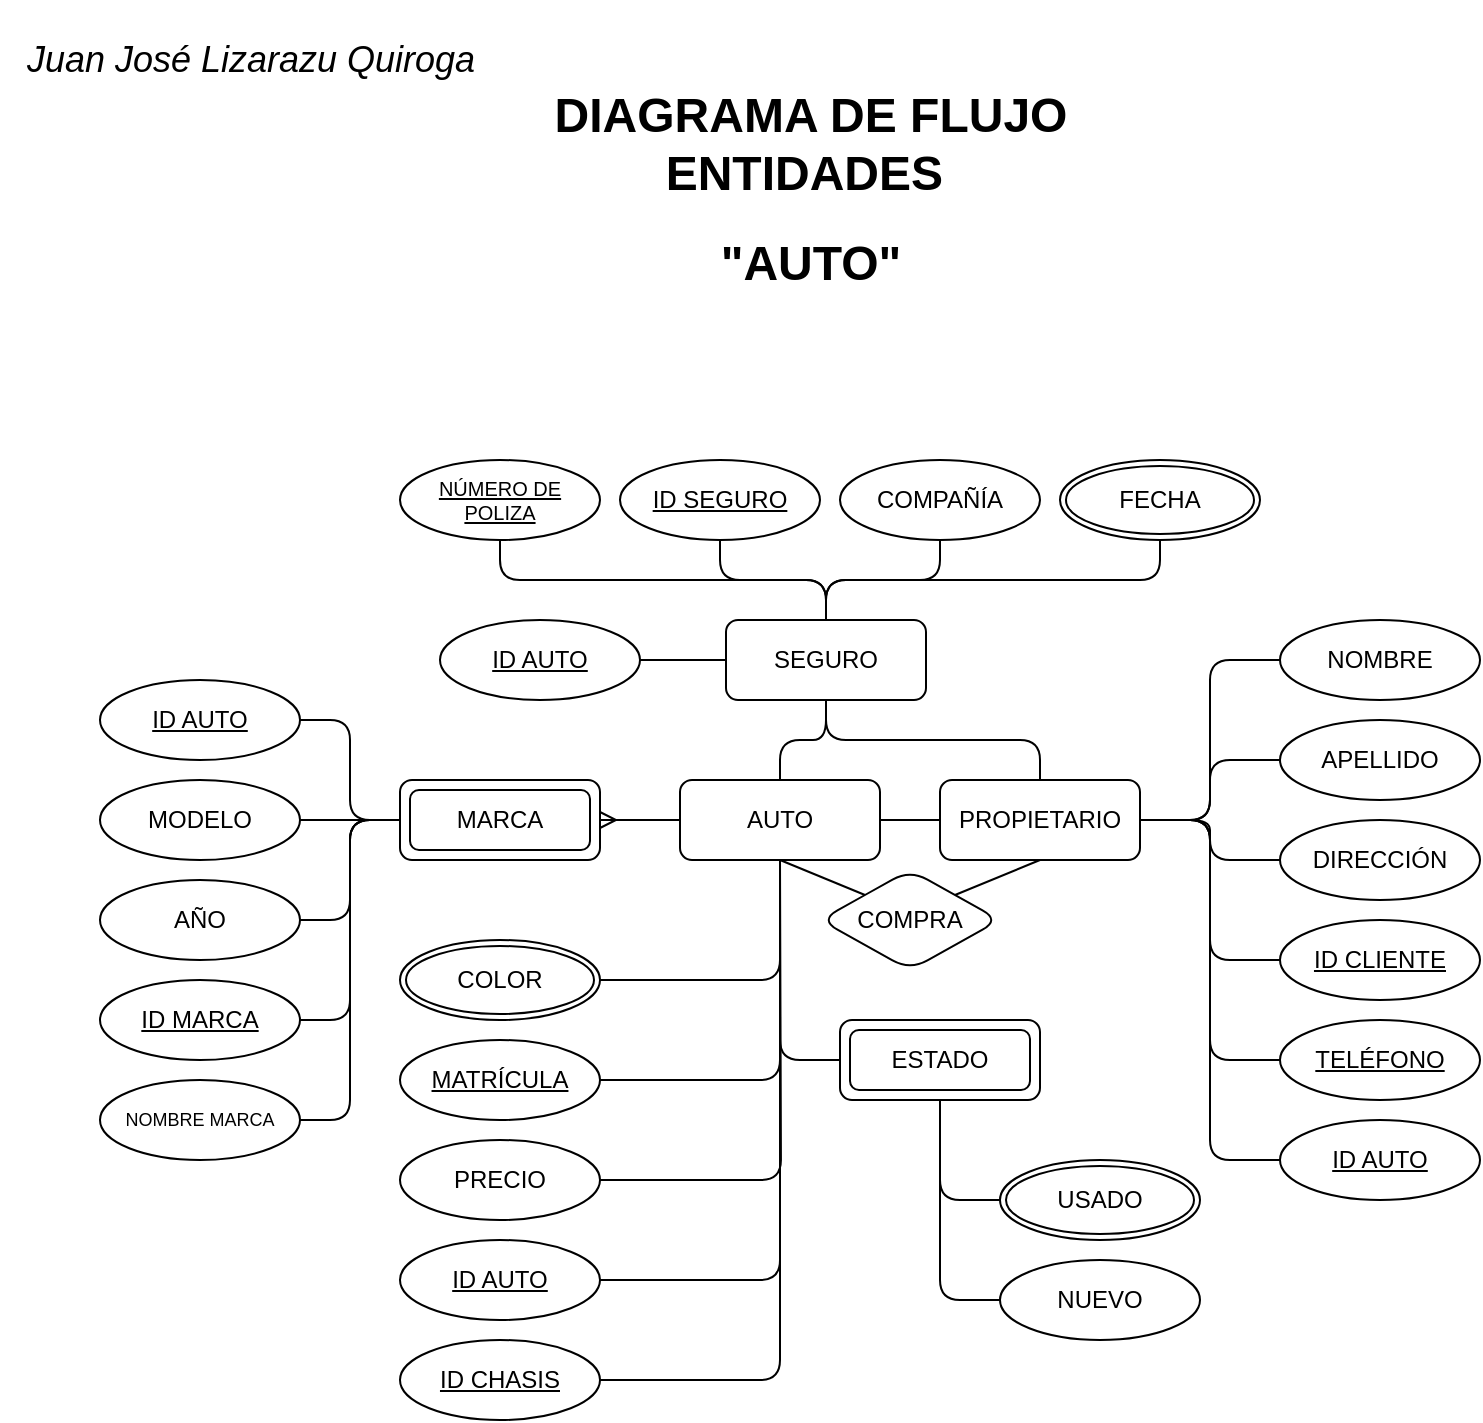 <mxfile version="24.6.4" type="device">
  <diagram id="R2lEEEUBdFMjLlhIrx00" name="Page-1">
    <mxGraphModel dx="1134" dy="799" grid="1" gridSize="10" guides="1" tooltips="1" connect="1" arrows="1" fold="1" page="1" pageScale="1" pageWidth="850" pageHeight="1100" background="none" math="0" shadow="0" extFonts="Permanent Marker^https://fonts.googleapis.com/css?family=Permanent+Marker">
      <root>
        <mxCell id="0" />
        <mxCell id="1" parent="0" />
        <mxCell id="uHuHp3nA_jXWI_jN8eQP-3" style="edgeStyle=orthogonalEdgeStyle;rounded=1;orthogonalLoop=1;jettySize=auto;html=1;exitX=1;exitY=0.5;exitDx=0;exitDy=0;entryX=0;entryY=0.5;entryDx=0;entryDy=0;strokeColor=default;endArrow=none;endFill=0;" edge="1" parent="1" source="uHuHp3nA_jXWI_jN8eQP-1" target="uHuHp3nA_jXWI_jN8eQP-2">
          <mxGeometry relative="1" as="geometry" />
        </mxCell>
        <mxCell id="uHuHp3nA_jXWI_jN8eQP-20" style="edgeStyle=orthogonalEdgeStyle;rounded=1;orthogonalLoop=1;jettySize=auto;html=1;exitX=0;exitY=0.5;exitDx=0;exitDy=0;entryX=1;entryY=0.5;entryDx=0;entryDy=0;endArrow=ERmany;endFill=0;" edge="1" parent="1" source="uHuHp3nA_jXWI_jN8eQP-1" target="uHuHp3nA_jXWI_jN8eQP-58">
          <mxGeometry relative="1" as="geometry">
            <mxPoint x="320.0" y="420" as="targetPoint" />
          </mxGeometry>
        </mxCell>
        <mxCell id="uHuHp3nA_jXWI_jN8eQP-41" style="edgeStyle=orthogonalEdgeStyle;rounded=1;orthogonalLoop=1;jettySize=auto;html=1;exitX=0.5;exitY=0;exitDx=0;exitDy=0;entryX=0.5;entryY=1;entryDx=0;entryDy=0;endArrow=none;endFill=0;" edge="1" parent="1" source="uHuHp3nA_jXWI_jN8eQP-1" target="uHuHp3nA_jXWI_jN8eQP-38">
          <mxGeometry relative="1" as="geometry" />
        </mxCell>
        <mxCell id="uHuHp3nA_jXWI_jN8eQP-1" value="AUTO" style="whiteSpace=wrap;html=1;align=center;rounded=1;" vertex="1" parent="1">
          <mxGeometry x="360" y="400" width="100" height="40" as="geometry" />
        </mxCell>
        <mxCell id="uHuHp3nA_jXWI_jN8eQP-39" style="edgeStyle=orthogonalEdgeStyle;rounded=1;orthogonalLoop=1;jettySize=auto;html=1;exitX=0.5;exitY=0;exitDx=0;exitDy=0;entryX=0.5;entryY=1;entryDx=0;entryDy=0;endArrow=none;endFill=0;" edge="1" parent="1" source="uHuHp3nA_jXWI_jN8eQP-2" target="uHuHp3nA_jXWI_jN8eQP-38">
          <mxGeometry relative="1" as="geometry" />
        </mxCell>
        <mxCell id="uHuHp3nA_jXWI_jN8eQP-2" value="PROPIETARIO" style="whiteSpace=wrap;html=1;align=center;rounded=1;" vertex="1" parent="1">
          <mxGeometry x="490" y="400" width="100" height="40" as="geometry" />
        </mxCell>
        <mxCell id="uHuHp3nA_jXWI_jN8eQP-9" value="" style="edgeStyle=orthogonalEdgeStyle;rounded=1;orthogonalLoop=1;jettySize=auto;html=1;entryX=0.5;entryY=1;entryDx=0;entryDy=0;endArrow=none;endFill=0;exitX=1;exitY=0.5;exitDx=0;exitDy=0;" edge="1" parent="1" source="uHuHp3nA_jXWI_jN8eQP-57" target="uHuHp3nA_jXWI_jN8eQP-1">
          <mxGeometry relative="1" as="geometry">
            <mxPoint x="320.0" y="500" as="sourcePoint" />
            <mxPoint x="410" y="500" as="targetPoint" />
          </mxGeometry>
        </mxCell>
        <mxCell id="uHuHp3nA_jXWI_jN8eQP-11" style="edgeStyle=orthogonalEdgeStyle;rounded=1;orthogonalLoop=1;jettySize=auto;html=1;entryX=0.5;entryY=1;entryDx=0;entryDy=0;endArrow=none;endFill=0;" edge="1" parent="1" source="uHuHp3nA_jXWI_jN8eQP-10" target="uHuHp3nA_jXWI_jN8eQP-1">
          <mxGeometry relative="1" as="geometry" />
        </mxCell>
        <mxCell id="uHuHp3nA_jXWI_jN8eQP-10" value="MATRÍCULA" style="ellipse;whiteSpace=wrap;html=1;align=center;fontStyle=4;rounded=1;" vertex="1" parent="1">
          <mxGeometry x="220" y="530" width="100" height="40" as="geometry" />
        </mxCell>
        <mxCell id="uHuHp3nA_jXWI_jN8eQP-25" style="edgeStyle=orthogonalEdgeStyle;rounded=1;orthogonalLoop=1;jettySize=auto;html=1;exitX=1;exitY=0.5;exitDx=0;exitDy=0;endArrow=none;endFill=0;" edge="1" parent="1" source="uHuHp3nA_jXWI_jN8eQP-12">
          <mxGeometry relative="1" as="geometry">
            <mxPoint x="410" y="440" as="targetPoint" />
          </mxGeometry>
        </mxCell>
        <mxCell id="uHuHp3nA_jXWI_jN8eQP-12" value="PRECIO" style="ellipse;whiteSpace=wrap;html=1;align=center;rounded=1;" vertex="1" parent="1">
          <mxGeometry x="220" y="580" width="100" height="40" as="geometry" />
        </mxCell>
        <mxCell id="uHuHp3nA_jXWI_jN8eQP-16" style="edgeStyle=orthogonalEdgeStyle;rounded=1;orthogonalLoop=1;jettySize=auto;html=1;exitX=1;exitY=0.5;exitDx=0;exitDy=0;entryX=0;entryY=0.5;entryDx=0;entryDy=0;endArrow=none;endFill=0;" edge="1" parent="1" source="uHuHp3nA_jXWI_jN8eQP-13" target="uHuHp3nA_jXWI_jN8eQP-58">
          <mxGeometry relative="1" as="geometry">
            <mxPoint x="220" y="420" as="targetPoint" />
          </mxGeometry>
        </mxCell>
        <mxCell id="uHuHp3nA_jXWI_jN8eQP-13" value="MODELO" style="ellipse;whiteSpace=wrap;html=1;align=center;rounded=1;" vertex="1" parent="1">
          <mxGeometry x="70" y="400" width="100" height="40" as="geometry" />
        </mxCell>
        <mxCell id="uHuHp3nA_jXWI_jN8eQP-18" style="edgeStyle=orthogonalEdgeStyle;rounded=1;orthogonalLoop=1;jettySize=auto;html=1;exitX=1;exitY=0.5;exitDx=0;exitDy=0;entryX=0;entryY=0.5;entryDx=0;entryDy=0;endArrow=none;endFill=0;" edge="1" parent="1" source="uHuHp3nA_jXWI_jN8eQP-17" target="uHuHp3nA_jXWI_jN8eQP-58">
          <mxGeometry relative="1" as="geometry">
            <mxPoint x="220" y="420" as="targetPoint" />
          </mxGeometry>
        </mxCell>
        <mxCell id="uHuHp3nA_jXWI_jN8eQP-17" value="AÑO" style="ellipse;whiteSpace=wrap;html=1;align=center;rounded=1;" vertex="1" parent="1">
          <mxGeometry x="70" y="450" width="100" height="40" as="geometry" />
        </mxCell>
        <mxCell id="uHuHp3nA_jXWI_jN8eQP-22" style="edgeStyle=orthogonalEdgeStyle;rounded=1;orthogonalLoop=1;jettySize=auto;html=1;exitX=1;exitY=0.5;exitDx=0;exitDy=0;entryX=0;entryY=0.5;entryDx=0;entryDy=0;endArrow=none;endFill=0;" edge="1" parent="1" source="uHuHp3nA_jXWI_jN8eQP-21" target="uHuHp3nA_jXWI_jN8eQP-58">
          <mxGeometry relative="1" as="geometry">
            <mxPoint x="220" y="420" as="targetPoint" />
          </mxGeometry>
        </mxCell>
        <mxCell id="uHuHp3nA_jXWI_jN8eQP-21" value="ID MARCA" style="ellipse;whiteSpace=wrap;html=1;align=center;fontStyle=4;rounded=1;" vertex="1" parent="1">
          <mxGeometry x="70" y="500" width="100" height="40" as="geometry" />
        </mxCell>
        <mxCell id="uHuHp3nA_jXWI_jN8eQP-23" value="ID AUTO" style="ellipse;whiteSpace=wrap;html=1;align=center;fontStyle=4;rounded=1;" vertex="1" parent="1">
          <mxGeometry x="220" y="630" width="100" height="40" as="geometry" />
        </mxCell>
        <mxCell id="uHuHp3nA_jXWI_jN8eQP-24" value="" style="endArrow=none;html=1;rounded=1;exitX=1;exitY=0.5;exitDx=0;exitDy=0;entryX=0.5;entryY=1;entryDx=0;entryDy=0;" edge="1" parent="1" source="uHuHp3nA_jXWI_jN8eQP-23" target="uHuHp3nA_jXWI_jN8eQP-1">
          <mxGeometry relative="1" as="geometry">
            <mxPoint x="250" y="520" as="sourcePoint" />
            <mxPoint x="410" y="520" as="targetPoint" />
            <Array as="points">
              <mxPoint x="410" y="650" />
            </Array>
          </mxGeometry>
        </mxCell>
        <mxCell id="uHuHp3nA_jXWI_jN8eQP-73" style="edgeStyle=orthogonalEdgeStyle;rounded=1;orthogonalLoop=1;jettySize=auto;html=1;exitX=0;exitY=0.5;exitDx=0;exitDy=0;entryX=1;entryY=0.5;entryDx=0;entryDy=0;endArrow=none;endFill=0;" edge="1" parent="1" source="uHuHp3nA_jXWI_jN8eQP-26" target="uHuHp3nA_jXWI_jN8eQP-2">
          <mxGeometry relative="1" as="geometry" />
        </mxCell>
        <mxCell id="uHuHp3nA_jXWI_jN8eQP-26" value="NOMBRE" style="ellipse;whiteSpace=wrap;html=1;align=center;rounded=1;" vertex="1" parent="1">
          <mxGeometry x="660" y="320" width="100" height="40" as="geometry" />
        </mxCell>
        <mxCell id="uHuHp3nA_jXWI_jN8eQP-76" style="edgeStyle=orthogonalEdgeStyle;rounded=1;orthogonalLoop=1;jettySize=auto;html=1;exitX=0;exitY=0.5;exitDx=0;exitDy=0;entryX=1;entryY=0.5;entryDx=0;entryDy=0;endArrow=none;endFill=0;" edge="1" parent="1" source="uHuHp3nA_jXWI_jN8eQP-27" target="uHuHp3nA_jXWI_jN8eQP-2">
          <mxGeometry relative="1" as="geometry" />
        </mxCell>
        <mxCell id="uHuHp3nA_jXWI_jN8eQP-27" value="DIRECCIÓN" style="ellipse;whiteSpace=wrap;html=1;align=center;rounded=1;" vertex="1" parent="1">
          <mxGeometry x="660" y="420" width="100" height="40" as="geometry" />
        </mxCell>
        <mxCell id="uHuHp3nA_jXWI_jN8eQP-78" style="edgeStyle=orthogonalEdgeStyle;rounded=1;orthogonalLoop=1;jettySize=auto;html=1;exitX=0;exitY=0.5;exitDx=0;exitDy=0;entryX=1;entryY=0.5;entryDx=0;entryDy=0;endArrow=none;endFill=0;" edge="1" parent="1" source="uHuHp3nA_jXWI_jN8eQP-28" target="uHuHp3nA_jXWI_jN8eQP-2">
          <mxGeometry relative="1" as="geometry" />
        </mxCell>
        <mxCell id="uHuHp3nA_jXWI_jN8eQP-28" value="ID CLIENTE" style="ellipse;whiteSpace=wrap;html=1;align=center;fontStyle=4;rounded=1;" vertex="1" parent="1">
          <mxGeometry x="660" y="470" width="100" height="40" as="geometry" />
        </mxCell>
        <mxCell id="uHuHp3nA_jXWI_jN8eQP-79" style="edgeStyle=orthogonalEdgeStyle;rounded=1;orthogonalLoop=1;jettySize=auto;html=1;exitX=0;exitY=0.5;exitDx=0;exitDy=0;entryX=1;entryY=0.5;entryDx=0;entryDy=0;endArrow=none;endFill=0;" edge="1" parent="1" source="uHuHp3nA_jXWI_jN8eQP-29" target="uHuHp3nA_jXWI_jN8eQP-2">
          <mxGeometry relative="1" as="geometry" />
        </mxCell>
        <mxCell id="uHuHp3nA_jXWI_jN8eQP-29" value="TELÉFONO" style="ellipse;whiteSpace=wrap;html=1;align=center;fontStyle=4;rounded=1;" vertex="1" parent="1">
          <mxGeometry x="660" y="520" width="100" height="40" as="geometry" />
        </mxCell>
        <mxCell id="uHuHp3nA_jXWI_jN8eQP-75" style="edgeStyle=orthogonalEdgeStyle;rounded=1;orthogonalLoop=1;jettySize=auto;html=1;exitX=0;exitY=0.5;exitDx=0;exitDy=0;entryX=1;entryY=0.5;entryDx=0;entryDy=0;endArrow=none;endFill=0;" edge="1" parent="1" source="uHuHp3nA_jXWI_jN8eQP-30" target="uHuHp3nA_jXWI_jN8eQP-2">
          <mxGeometry relative="1" as="geometry" />
        </mxCell>
        <mxCell id="uHuHp3nA_jXWI_jN8eQP-30" value="APELLIDO" style="ellipse;whiteSpace=wrap;html=1;align=center;rounded=1;" vertex="1" parent="1">
          <mxGeometry x="660" y="370" width="100" height="40" as="geometry" />
        </mxCell>
        <mxCell id="uHuHp3nA_jXWI_jN8eQP-59" style="edgeStyle=orthogonalEdgeStyle;rounded=1;orthogonalLoop=1;jettySize=auto;html=1;exitX=1;exitY=0.5;exitDx=0;exitDy=0;entryX=0;entryY=0.5;entryDx=0;entryDy=0;endArrow=none;endFill=0;" edge="1" parent="1" source="uHuHp3nA_jXWI_jN8eQP-32" target="uHuHp3nA_jXWI_jN8eQP-58">
          <mxGeometry relative="1" as="geometry" />
        </mxCell>
        <mxCell id="uHuHp3nA_jXWI_jN8eQP-32" value="NOMBRE MARCA" style="ellipse;whiteSpace=wrap;html=1;align=center;fontSize=9;rounded=1;" vertex="1" parent="1">
          <mxGeometry x="70" y="550" width="100" height="40" as="geometry" />
        </mxCell>
        <mxCell id="uHuHp3nA_jXWI_jN8eQP-49" style="edgeStyle=orthogonalEdgeStyle;rounded=1;orthogonalLoop=1;jettySize=auto;html=1;exitX=0.5;exitY=0;exitDx=0;exitDy=0;entryX=0.5;entryY=1;entryDx=0;entryDy=0;endArrow=none;endFill=0;" edge="1" parent="1" source="uHuHp3nA_jXWI_jN8eQP-38" target="uHuHp3nA_jXWI_jN8eQP-45">
          <mxGeometry relative="1" as="geometry" />
        </mxCell>
        <mxCell id="uHuHp3nA_jXWI_jN8eQP-50" style="edgeStyle=orthogonalEdgeStyle;rounded=1;orthogonalLoop=1;jettySize=auto;html=1;exitX=0.5;exitY=0;exitDx=0;exitDy=0;entryX=0.5;entryY=1;entryDx=0;entryDy=0;endArrow=none;endFill=0;" edge="1" parent="1" source="uHuHp3nA_jXWI_jN8eQP-38" target="uHuHp3nA_jXWI_jN8eQP-46">
          <mxGeometry relative="1" as="geometry" />
        </mxCell>
        <mxCell id="uHuHp3nA_jXWI_jN8eQP-51" style="edgeStyle=orthogonalEdgeStyle;rounded=1;orthogonalLoop=1;jettySize=auto;html=1;exitX=0.5;exitY=0;exitDx=0;exitDy=0;entryX=0.5;entryY=1;entryDx=0;entryDy=0;endArrow=none;endFill=0;" edge="1" parent="1" source="uHuHp3nA_jXWI_jN8eQP-38" target="uHuHp3nA_jXWI_jN8eQP-43">
          <mxGeometry relative="1" as="geometry" />
        </mxCell>
        <mxCell id="uHuHp3nA_jXWI_jN8eQP-52" style="edgeStyle=orthogonalEdgeStyle;rounded=1;orthogonalLoop=1;jettySize=auto;html=1;exitX=0.5;exitY=0;exitDx=0;exitDy=0;entryX=0.5;entryY=1;entryDx=0;entryDy=0;endArrow=none;endFill=0;" edge="1" parent="1" source="uHuHp3nA_jXWI_jN8eQP-38" target="uHuHp3nA_jXWI_jN8eQP-44">
          <mxGeometry relative="1" as="geometry" />
        </mxCell>
        <mxCell id="uHuHp3nA_jXWI_jN8eQP-38" value="SEGURO" style="whiteSpace=wrap;html=1;align=center;rounded=1;" vertex="1" parent="1">
          <mxGeometry x="383" y="320" width="100" height="40" as="geometry" />
        </mxCell>
        <mxCell id="uHuHp3nA_jXWI_jN8eQP-43" value="COMPAÑÍA" style="ellipse;whiteSpace=wrap;html=1;align=center;rounded=1;" vertex="1" parent="1">
          <mxGeometry x="440" y="240" width="100" height="40" as="geometry" />
        </mxCell>
        <mxCell id="uHuHp3nA_jXWI_jN8eQP-44" value="FECHA" style="ellipse;shape=doubleEllipse;margin=3;whiteSpace=wrap;html=1;align=center;rounded=1;" vertex="1" parent="1">
          <mxGeometry x="550" y="240" width="100" height="40" as="geometry" />
        </mxCell>
        <mxCell id="uHuHp3nA_jXWI_jN8eQP-45" value="NÚMERO DE POLIZA" style="ellipse;whiteSpace=wrap;html=1;align=center;fontStyle=4;fontSize=10;rounded=1;" vertex="1" parent="1">
          <mxGeometry x="220" y="240" width="100" height="40" as="geometry" />
        </mxCell>
        <mxCell id="uHuHp3nA_jXWI_jN8eQP-46" value="ID SEGURO" style="ellipse;whiteSpace=wrap;html=1;align=center;fontStyle=4;rounded=1;" vertex="1" parent="1">
          <mxGeometry x="330" y="240" width="100" height="40" as="geometry" />
        </mxCell>
        <mxCell id="uHuHp3nA_jXWI_jN8eQP-60" style="edgeStyle=orthogonalEdgeStyle;rounded=1;orthogonalLoop=1;jettySize=auto;html=1;exitX=1;exitY=0.5;exitDx=0;exitDy=0;entryX=0;entryY=0.5;entryDx=0;entryDy=0;endArrow=none;endFill=0;" edge="1" parent="1" source="uHuHp3nA_jXWI_jN8eQP-47" target="uHuHp3nA_jXWI_jN8eQP-58">
          <mxGeometry relative="1" as="geometry" />
        </mxCell>
        <mxCell id="uHuHp3nA_jXWI_jN8eQP-47" value="ID AUTO" style="ellipse;whiteSpace=wrap;html=1;align=center;fontStyle=4;rounded=1;" vertex="1" parent="1">
          <mxGeometry x="70" y="350" width="100" height="40" as="geometry" />
        </mxCell>
        <mxCell id="uHuHp3nA_jXWI_jN8eQP-81" style="edgeStyle=orthogonalEdgeStyle;rounded=1;orthogonalLoop=1;jettySize=auto;html=1;exitX=0;exitY=0.5;exitDx=0;exitDy=0;entryX=1;entryY=0.5;entryDx=0;entryDy=0;endArrow=none;endFill=0;" edge="1" parent="1" source="uHuHp3nA_jXWI_jN8eQP-48" target="uHuHp3nA_jXWI_jN8eQP-2">
          <mxGeometry relative="1" as="geometry" />
        </mxCell>
        <mxCell id="uHuHp3nA_jXWI_jN8eQP-48" value="ID AUTO" style="ellipse;whiteSpace=wrap;html=1;align=center;fontStyle=4;rounded=1;" vertex="1" parent="1">
          <mxGeometry x="660" y="570" width="100" height="40" as="geometry" />
        </mxCell>
        <mxCell id="uHuHp3nA_jXWI_jN8eQP-55" style="rounded=1;orthogonalLoop=1;jettySize=auto;html=1;exitX=0;exitY=0;exitDx=0;exitDy=0;entryX=0.5;entryY=1;entryDx=0;entryDy=0;endArrow=none;endFill=0;strokeColor=default;" edge="1" parent="1" source="uHuHp3nA_jXWI_jN8eQP-54" target="uHuHp3nA_jXWI_jN8eQP-1">
          <mxGeometry relative="1" as="geometry" />
        </mxCell>
        <mxCell id="uHuHp3nA_jXWI_jN8eQP-56" style="rounded=1;orthogonalLoop=1;jettySize=auto;html=1;exitX=1;exitY=0;exitDx=0;exitDy=0;entryX=0.5;entryY=1;entryDx=0;entryDy=0;endArrow=none;endFill=0;" edge="1" parent="1" source="uHuHp3nA_jXWI_jN8eQP-54" target="uHuHp3nA_jXWI_jN8eQP-2">
          <mxGeometry relative="1" as="geometry" />
        </mxCell>
        <mxCell id="uHuHp3nA_jXWI_jN8eQP-54" value="COMPRA" style="shape=rhombus;perimeter=rhombusPerimeter;whiteSpace=wrap;html=1;align=center;rounded=1;" vertex="1" parent="1">
          <mxGeometry x="430" y="445" width="90" height="50" as="geometry" />
        </mxCell>
        <mxCell id="uHuHp3nA_jXWI_jN8eQP-57" value="COLOR" style="ellipse;shape=doubleEllipse;margin=3;whiteSpace=wrap;html=1;align=center;rounded=1;" vertex="1" parent="1">
          <mxGeometry x="220" y="480" width="100" height="40" as="geometry" />
        </mxCell>
        <mxCell id="uHuHp3nA_jXWI_jN8eQP-58" value="MARCA" style="shape=ext;margin=3;double=1;whiteSpace=wrap;html=1;align=center;rounded=1;" vertex="1" parent="1">
          <mxGeometry x="220" y="400" width="100" height="40" as="geometry" />
        </mxCell>
        <mxCell id="uHuHp3nA_jXWI_jN8eQP-62" style="edgeStyle=orthogonalEdgeStyle;rounded=1;orthogonalLoop=1;jettySize=auto;html=1;exitX=1;exitY=0.5;exitDx=0;exitDy=0;entryX=0.5;entryY=1;entryDx=0;entryDy=0;endArrow=none;endFill=0;" edge="1" parent="1" source="uHuHp3nA_jXWI_jN8eQP-61" target="uHuHp3nA_jXWI_jN8eQP-1">
          <mxGeometry relative="1" as="geometry" />
        </mxCell>
        <mxCell id="uHuHp3nA_jXWI_jN8eQP-61" value="ID CHASIS" style="ellipse;whiteSpace=wrap;html=1;align=center;fontStyle=4;rounded=1;" vertex="1" parent="1">
          <mxGeometry x="220" y="680" width="100" height="40" as="geometry" />
        </mxCell>
        <mxCell id="uHuHp3nA_jXWI_jN8eQP-69" style="rounded=1;orthogonalLoop=1;jettySize=auto;html=1;exitX=0;exitY=0.5;exitDx=0;exitDy=0;entryX=0.5;entryY=1;entryDx=0;entryDy=0;endArrow=none;endFill=0;edgeStyle=orthogonalEdgeStyle;" edge="1" parent="1" source="uHuHp3nA_jXWI_jN8eQP-65" target="uHuHp3nA_jXWI_jN8eQP-1">
          <mxGeometry relative="1" as="geometry" />
        </mxCell>
        <mxCell id="uHuHp3nA_jXWI_jN8eQP-71" style="edgeStyle=orthogonalEdgeStyle;rounded=1;orthogonalLoop=1;jettySize=auto;html=1;exitX=0.5;exitY=1;exitDx=0;exitDy=0;entryX=0;entryY=0.5;entryDx=0;entryDy=0;endArrow=none;endFill=0;" edge="1" parent="1" source="uHuHp3nA_jXWI_jN8eQP-65" target="uHuHp3nA_jXWI_jN8eQP-67">
          <mxGeometry relative="1" as="geometry" />
        </mxCell>
        <mxCell id="uHuHp3nA_jXWI_jN8eQP-65" value="ESTADO" style="shape=ext;margin=3;double=1;whiteSpace=wrap;html=1;align=center;rounded=1;" vertex="1" parent="1">
          <mxGeometry x="440" y="520" width="100" height="40" as="geometry" />
        </mxCell>
        <mxCell id="uHuHp3nA_jXWI_jN8eQP-67" value="USADO" style="ellipse;shape=doubleEllipse;margin=3;whiteSpace=wrap;html=1;align=center;rounded=1;" vertex="1" parent="1">
          <mxGeometry x="520" y="590" width="100" height="40" as="geometry" />
        </mxCell>
        <mxCell id="uHuHp3nA_jXWI_jN8eQP-72" style="edgeStyle=orthogonalEdgeStyle;rounded=1;orthogonalLoop=1;jettySize=auto;html=1;exitX=0;exitY=0.5;exitDx=0;exitDy=0;entryX=0.5;entryY=1;entryDx=0;entryDy=0;endArrow=none;endFill=0;" edge="1" parent="1" source="uHuHp3nA_jXWI_jN8eQP-70" target="uHuHp3nA_jXWI_jN8eQP-65">
          <mxGeometry relative="1" as="geometry" />
        </mxCell>
        <mxCell id="uHuHp3nA_jXWI_jN8eQP-70" value="NUEVO" style="ellipse;whiteSpace=wrap;html=1;align=center;rounded=1;" vertex="1" parent="1">
          <mxGeometry x="520" y="640" width="100" height="40" as="geometry" />
        </mxCell>
        <mxCell id="uHuHp3nA_jXWI_jN8eQP-84" value="&lt;h1&gt;DIAGRAMA DE FLUJO&lt;br&gt;ENTIDADES&amp;nbsp;&lt;/h1&gt;&lt;h1&gt;&quot;AUTO&quot;&lt;/h1&gt;" style="text;html=1;align=center;verticalAlign=middle;resizable=0;points=[];autosize=1;strokeColor=none;fillColor=none;" vertex="1" parent="1">
          <mxGeometry x="285" y="30" width="280" height="150" as="geometry" />
        </mxCell>
        <mxCell id="uHuHp3nA_jXWI_jN8eQP-85" value="&lt;h2&gt;&lt;span style=&quot;font-weight: normal;&quot;&gt;&lt;i&gt;&lt;font style=&quot;font-size: 18px;&quot;&gt;Juan José Lizarazu Quiroga&lt;/font&gt;&lt;/i&gt;&lt;/span&gt;&lt;/h2&gt;" style="text;html=1;align=center;verticalAlign=middle;resizable=0;points=[];autosize=1;strokeColor=none;fillColor=none;" vertex="1" parent="1">
          <mxGeometry x="20" y="10" width="250" height="60" as="geometry" />
        </mxCell>
        <mxCell id="uHuHp3nA_jXWI_jN8eQP-87" style="edgeStyle=orthogonalEdgeStyle;rounded=0;orthogonalLoop=1;jettySize=auto;html=1;exitX=1;exitY=0.5;exitDx=0;exitDy=0;entryX=0;entryY=0.5;entryDx=0;entryDy=0;endArrow=none;endFill=0;" edge="1" parent="1" source="uHuHp3nA_jXWI_jN8eQP-86" target="uHuHp3nA_jXWI_jN8eQP-38">
          <mxGeometry relative="1" as="geometry" />
        </mxCell>
        <mxCell id="uHuHp3nA_jXWI_jN8eQP-86" value="ID AUTO" style="ellipse;whiteSpace=wrap;html=1;align=center;fontStyle=4;rounded=1;" vertex="1" parent="1">
          <mxGeometry x="240" y="320" width="100" height="40" as="geometry" />
        </mxCell>
      </root>
    </mxGraphModel>
  </diagram>
</mxfile>
